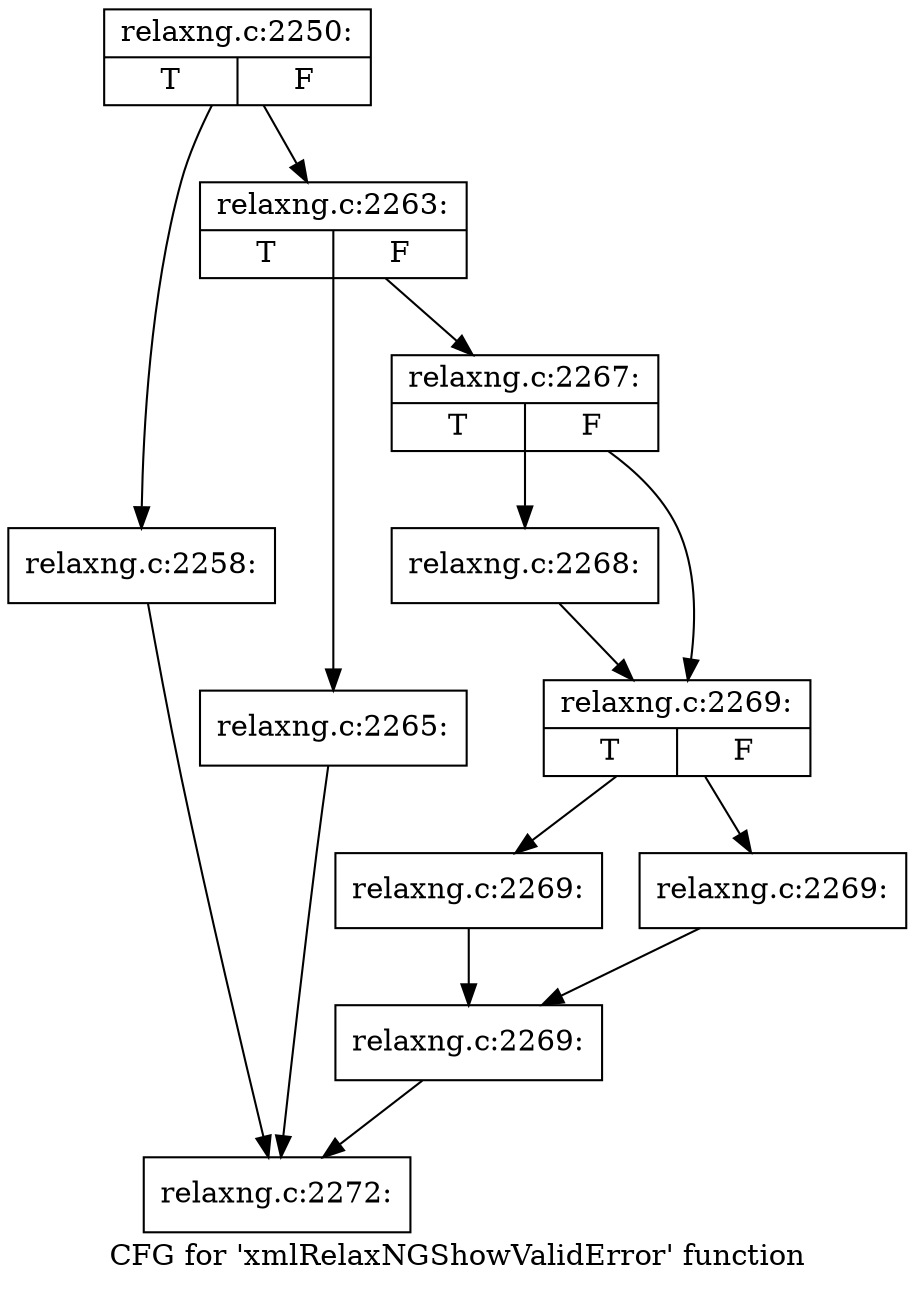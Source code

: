digraph "CFG for 'xmlRelaxNGShowValidError' function" {
	label="CFG for 'xmlRelaxNGShowValidError' function";

	Node0x555e9c5ac860 [shape=record,label="{relaxng.c:2250:|{<s0>T|<s1>F}}"];
	Node0x555e9c5ac860 -> Node0x555e9c5b1a70;
	Node0x555e9c5ac860 -> Node0x555e9c5b1ac0;
	Node0x555e9c5b1a70 [shape=record,label="{relaxng.c:2258:}"];
	Node0x555e9c5b1a70 -> Node0x555e9c5ac8b0;
	Node0x555e9c5b1ac0 [shape=record,label="{relaxng.c:2263:|{<s0>T|<s1>F}}"];
	Node0x555e9c5b1ac0 -> Node0x555e9c5b2bc0;
	Node0x555e9c5b1ac0 -> Node0x555e9c5b2c10;
	Node0x555e9c5b2bc0 [shape=record,label="{relaxng.c:2265:}"];
	Node0x555e9c5b2bc0 -> Node0x555e9c5ac8b0;
	Node0x555e9c5b2c10 [shape=record,label="{relaxng.c:2267:|{<s0>T|<s1>F}}"];
	Node0x555e9c5b2c10 -> Node0x555e9c5b2f30;
	Node0x555e9c5b2c10 -> Node0x555e9c5b2f80;
	Node0x555e9c5b2f30 [shape=record,label="{relaxng.c:2268:}"];
	Node0x555e9c5b2f30 -> Node0x555e9c5b2f80;
	Node0x555e9c5b2f80 [shape=record,label="{relaxng.c:2269:|{<s0>T|<s1>F}}"];
	Node0x555e9c5b2f80 -> Node0x555e9c5b38b0;
	Node0x555e9c5b2f80 -> Node0x555e9c5b3900;
	Node0x555e9c5b38b0 [shape=record,label="{relaxng.c:2269:}"];
	Node0x555e9c5b38b0 -> Node0x555e9c5b3950;
	Node0x555e9c5b3900 [shape=record,label="{relaxng.c:2269:}"];
	Node0x555e9c5b3900 -> Node0x555e9c5b3950;
	Node0x555e9c5b3950 [shape=record,label="{relaxng.c:2269:}"];
	Node0x555e9c5b3950 -> Node0x555e9c5ac8b0;
	Node0x555e9c5ac8b0 [shape=record,label="{relaxng.c:2272:}"];
}
